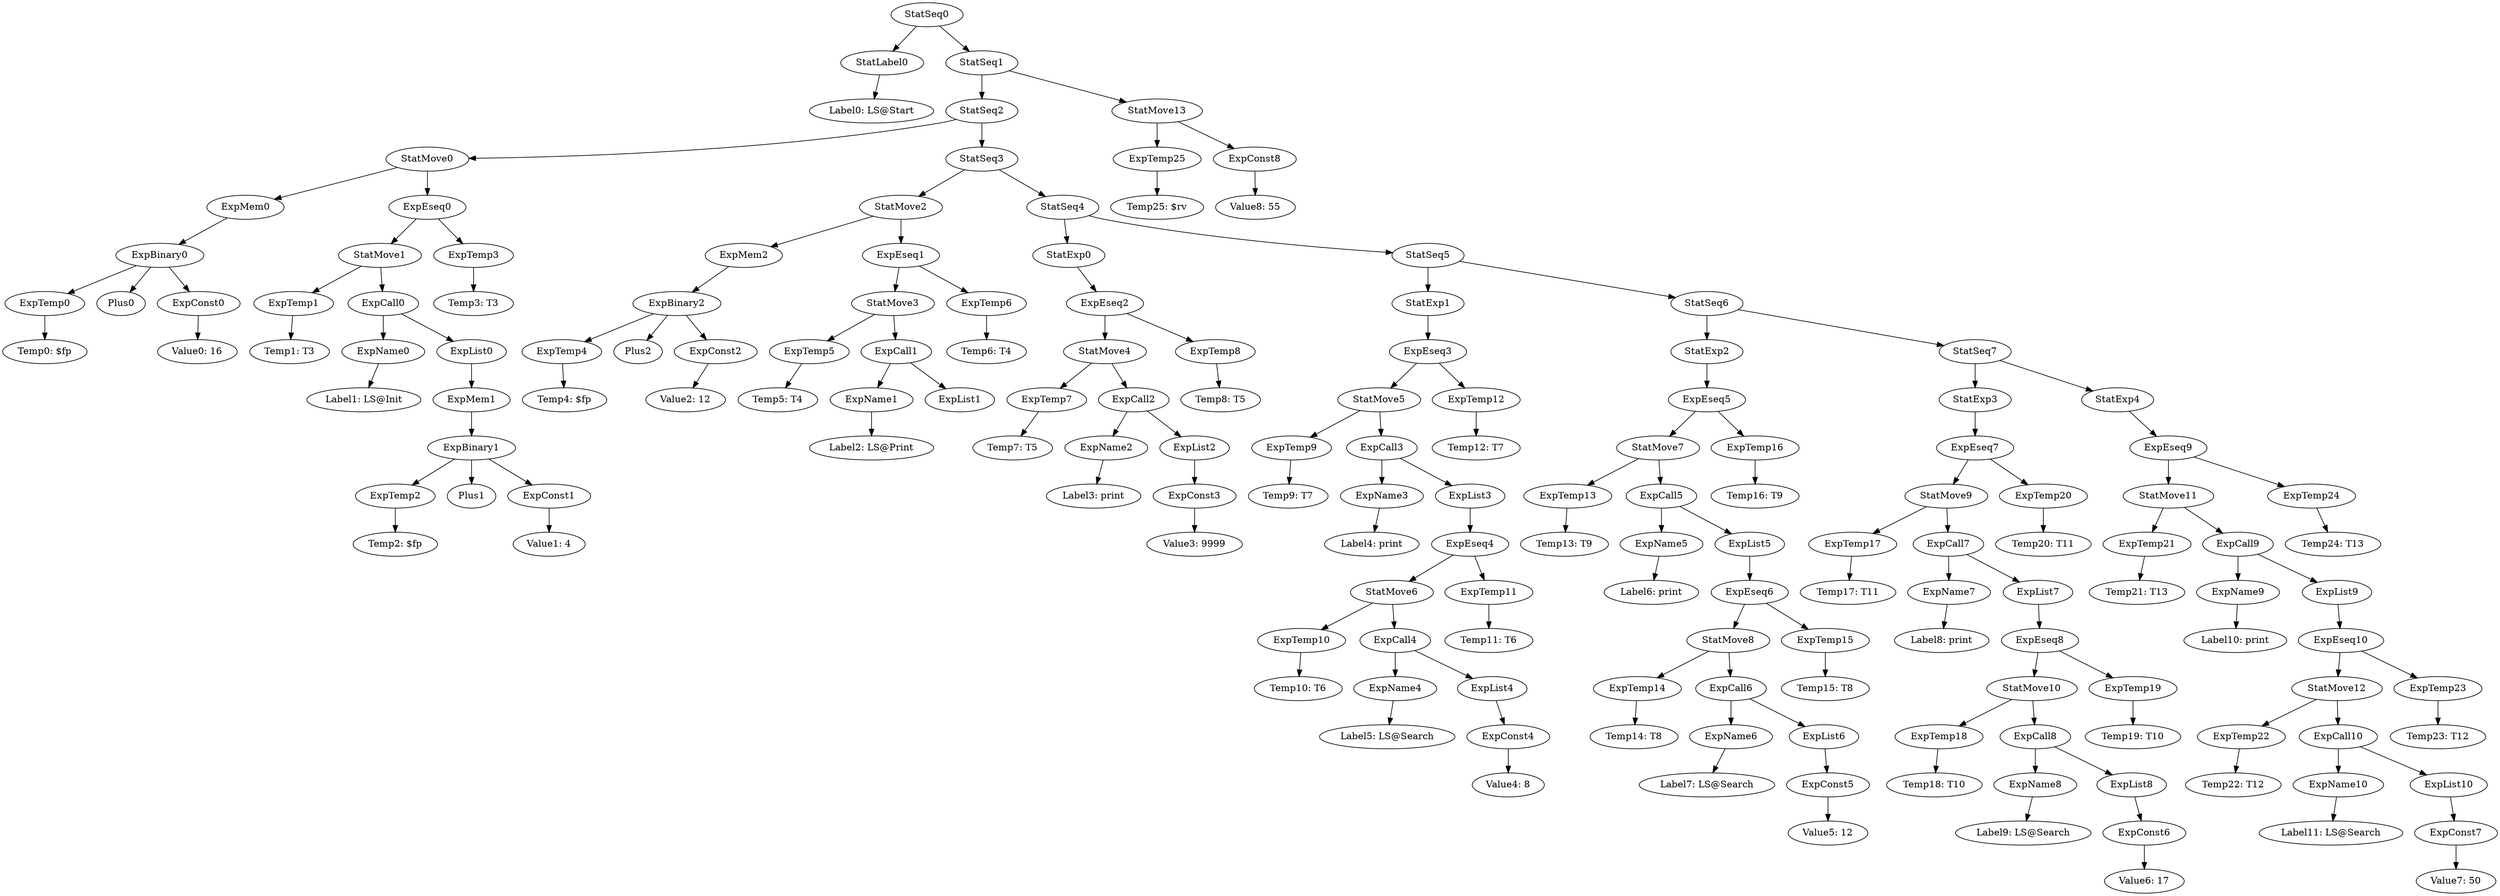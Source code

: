digraph {
	ordering = out;
	StatMove13 -> ExpTemp25;
	StatMove13 -> ExpConst8;
	StatExp4 -> ExpEseq9;
	ExpEseq10 -> StatMove12;
	ExpEseq10 -> ExpTemp23;
	ExpList10 -> ExpConst7;
	ExpConst7 -> "Value7: 50";
	ExpCall10 -> ExpName10;
	ExpCall10 -> ExpList10;
	ExpTemp22 -> "Temp22: T12";
	ExpList2 -> ExpConst3;
	ExpConst3 -> "Value3: 9999";
	StatSeq3 -> StatMove2;
	StatSeq3 -> StatSeq4;
	ExpTemp6 -> "Temp6: T4";
	StatMove6 -> ExpTemp10;
	StatMove6 -> ExpCall4;
	ExpCall1 -> ExpName1;
	ExpCall1 -> ExpList1;
	ExpName1 -> "Label2: LS@Print";
	ExpEseq1 -> StatMove3;
	ExpEseq1 -> ExpTemp6;
	ExpTemp15 -> "Temp15: T8";
	StatMove3 -> ExpTemp5;
	StatMove3 -> ExpCall1;
	StatMove2 -> ExpMem2;
	StatMove2 -> ExpEseq1;
	ExpName5 -> "Label6: print";
	ExpTemp8 -> "Temp8: T5";
	ExpTemp18 -> "Temp18: T10";
	StatMove1 -> ExpTemp1;
	StatMove1 -> ExpCall0;
	StatSeq0 -> StatLabel0;
	StatSeq0 -> StatSeq1;
	ExpConst5 -> "Value5: 12";
	ExpEseq8 -> StatMove10;
	ExpEseq8 -> ExpTemp19;
	ExpList6 -> ExpConst5;
	ExpConst1 -> "Value1: 4";
	StatMove5 -> ExpTemp9;
	StatMove5 -> ExpCall3;
	StatMove4 -> ExpTemp7;
	StatMove4 -> ExpCall2;
	ExpMem0 -> ExpBinary0;
	ExpBinary1 -> ExpTemp2;
	ExpBinary1 -> Plus1;
	ExpBinary1 -> ExpConst1;
	ExpCall3 -> ExpName3;
	ExpCall3 -> ExpList3;
	ExpList9 -> ExpEseq10;
	ExpConst0 -> "Value0: 16";
	ExpMem1 -> ExpBinary1;
	ExpConst6 -> "Value6: 17";
	ExpName8 -> "Label9: LS@Search";
	ExpTemp19 -> "Temp19: T10";
	StatLabel0 -> "Label0: LS@Start";
	ExpBinary2 -> ExpTemp4;
	ExpBinary2 -> Plus2;
	ExpBinary2 -> ExpConst2;
	ExpName2 -> "Label3: print";
	StatSeq7 -> StatExp3;
	StatSeq7 -> StatExp4;
	ExpTemp5 -> "Temp5: T4";
	ExpEseq2 -> StatMove4;
	ExpEseq2 -> ExpTemp8;
	ExpTemp1 -> "Temp1: T3";
	ExpTemp3 -> "Temp3: T3";
	ExpTemp0 -> "Temp0: $fp";
	ExpTemp7 -> "Temp7: T5";
	StatMove0 -> ExpMem0;
	StatMove0 -> ExpEseq0;
	StatMove8 -> ExpTemp14;
	StatMove8 -> ExpCall6;
	ExpBinary0 -> ExpTemp0;
	ExpBinary0 -> Plus0;
	ExpBinary0 -> ExpConst0;
	ExpList4 -> ExpConst4;
	StatSeq4 -> StatExp0;
	StatSeq4 -> StatSeq5;
	StatSeq1 -> StatSeq2;
	StatSeq1 -> StatMove13;
	ExpMem2 -> ExpBinary2;
	ExpTemp12 -> "Temp12: T7";
	ExpCall0 -> ExpName0;
	ExpCall0 -> ExpList0;
	ExpTemp4 -> "Temp4: $fp";
	StatExp2 -> ExpEseq5;
	ExpTemp2 -> "Temp2: $fp";
	ExpList0 -> ExpMem1;
	ExpTemp11 -> "Temp11: T6";
	ExpEseq0 -> StatMove1;
	ExpEseq0 -> ExpTemp3;
	StatSeq2 -> StatMove0;
	StatSeq2 -> StatSeq3;
	ExpCall2 -> ExpName2;
	ExpCall2 -> ExpList2;
	ExpEseq4 -> StatMove6;
	ExpEseq4 -> ExpTemp11;
	StatExp1 -> ExpEseq3;
	ExpName10 -> "Label11: LS@Search";
	StatMove10 -> ExpTemp18;
	StatMove10 -> ExpCall8;
	StatExp0 -> ExpEseq2;
	ExpConst2 -> "Value2: 12";
	ExpName4 -> "Label5: LS@Search";
	ExpTemp9 -> "Temp9: T7";
	ExpCall4 -> ExpName4;
	ExpCall4 -> ExpList4;
	ExpName7 -> "Label8: print";
	ExpConst4 -> "Value4: 8";
	ExpList3 -> ExpEseq4;
	StatSeq5 -> StatExp1;
	StatSeq5 -> StatSeq6;
	ExpEseq9 -> StatMove11;
	ExpEseq9 -> ExpTemp24;
	ExpTemp13 -> "Temp13: T9";
	StatMove7 -> ExpTemp13;
	StatMove7 -> ExpCall5;
	ExpCall5 -> ExpName5;
	ExpCall5 -> ExpList5;
	StatMove12 -> ExpTemp22;
	StatMove12 -> ExpCall10;
	ExpTemp14 -> "Temp14: T8";
	ExpName6 -> "Label7: LS@Search";
	ExpTemp10 -> "Temp10: T6";
	ExpCall6 -> ExpName6;
	ExpCall6 -> ExpList6;
	ExpTemp24 -> "Temp24: T13";
	ExpEseq6 -> StatMove8;
	ExpEseq6 -> ExpTemp15;
	ExpTemp23 -> "Temp23: T12";
	ExpTemp17 -> "Temp17: T11";
	ExpTemp21 -> "Temp21: T13";
	ExpList5 -> ExpEseq6;
	StatMove11 -> ExpTemp21;
	StatMove11 -> ExpCall9;
	ExpCall9 -> ExpName9;
	ExpCall9 -> ExpList9;
	ExpEseq5 -> StatMove7;
	ExpEseq5 -> ExpTemp16;
	ExpTemp16 -> "Temp16: T9";
	StatSeq6 -> StatExp2;
	StatSeq6 -> StatSeq7;
	StatMove9 -> ExpTemp17;
	StatMove9 -> ExpCall7;
	ExpCall7 -> ExpName7;
	ExpCall7 -> ExpList7;
	ExpCall8 -> ExpName8;
	ExpCall8 -> ExpList8;
	ExpList8 -> ExpConst6;
	ExpName3 -> "Label4: print";
	ExpList7 -> ExpEseq8;
	ExpEseq7 -> StatMove9;
	ExpEseq7 -> ExpTemp20;
	ExpConst8 -> "Value8: 55";
	ExpName0 -> "Label1: LS@Init";
	ExpTemp20 -> "Temp20: T11";
	StatExp3 -> ExpEseq7;
	ExpTemp25 -> "Temp25: $rv";
	ExpEseq3 -> StatMove5;
	ExpEseq3 -> ExpTemp12;
	ExpName9 -> "Label10: print";
}

